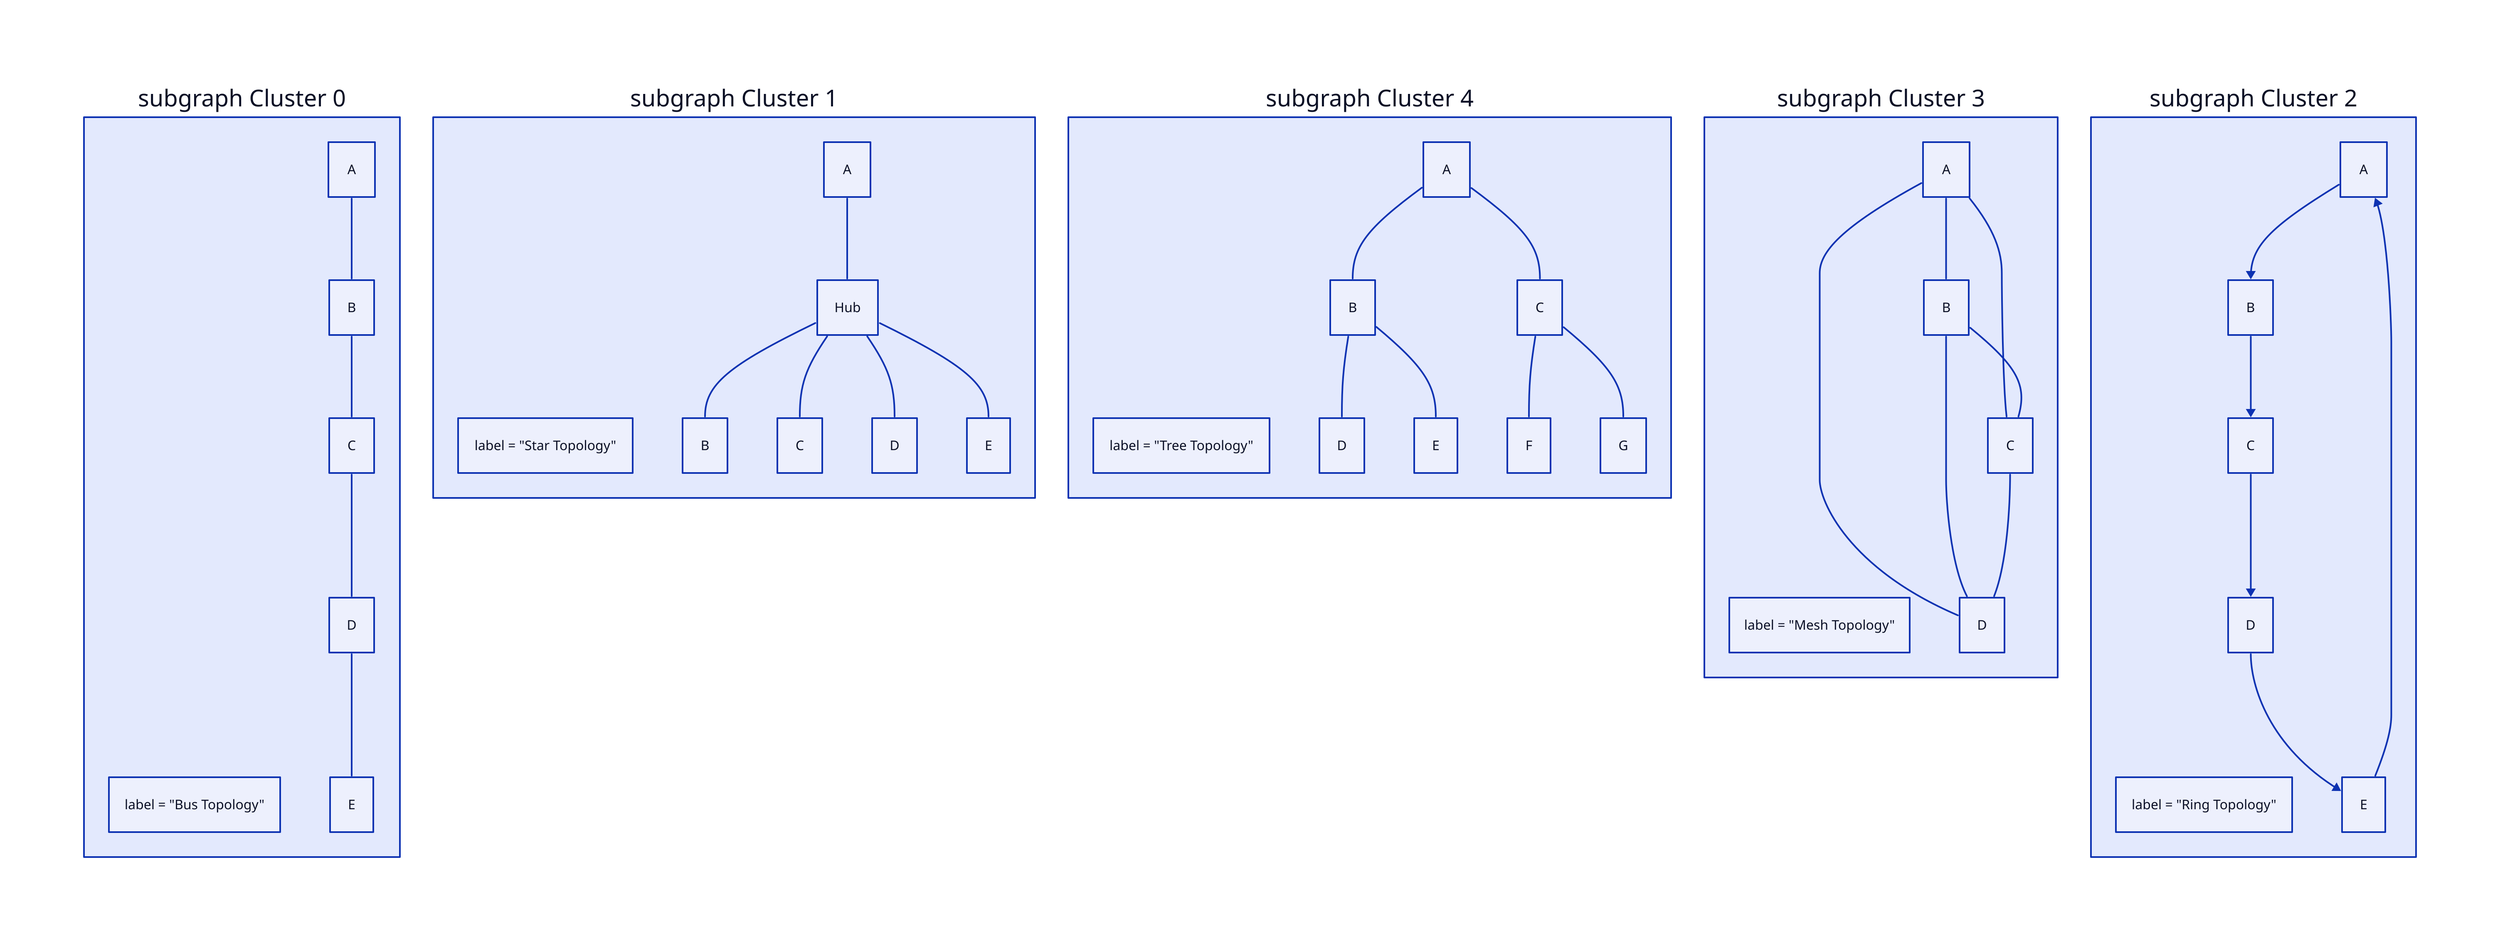 subgraph Cluster 0 {
  label = "Bus Topology";
  A -- B -- C -- D -- E;
}

subgraph Cluster 1 {
  label = "Star Topology";
  A -- Hub -- B;
  Hub -- C;
  Hub -- D;
  Hub -- E;
}

subgraph Cluster 2 {
  label = "Ring Topology";
  A --> B --> C --> D --> E --> A;
}

subgraph Cluster 3 {
  label = "Mesh Topology";
  A -- B;
  A -- C;
  A -- D;
  B -- C;
  B -- D;
  C -- D;
}

subgraph Cluster 4 {
  label = "Tree Topology";
  A -- B;
  A -- C;
  B -- D;
  B -- E;
  C -- F;
  C -- G;
}